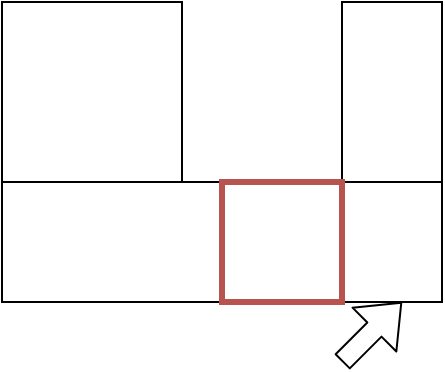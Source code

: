 <mxfile version="13.9.2" type="github">
  <diagram id="SNSVXGH9BnDzPArwe3A-" name="Page-1">
    <mxGraphModel dx="810" dy="877" grid="1" gridSize="10" guides="1" tooltips="1" connect="1" arrows="1" fold="1" page="1" pageScale="1" pageWidth="850" pageHeight="1100" math="0" shadow="0">
      <root>
        <mxCell id="0" />
        <mxCell id="1" parent="0" />
        <mxCell id="q5w48iADYFtfR3rQ_fD2-6" value="" style="group" parent="1" vertex="1" connectable="0">
          <mxGeometry x="290" y="510" width="220" height="150" as="geometry" />
        </mxCell>
        <mxCell id="q5w48iADYFtfR3rQ_fD2-1" value="" style="rounded=0;whiteSpace=wrap;html=1;" parent="q5w48iADYFtfR3rQ_fD2-6" vertex="1">
          <mxGeometry y="90" width="220" height="60" as="geometry" />
        </mxCell>
        <mxCell id="q5w48iADYFtfR3rQ_fD2-2" value="" style="rounded=0;whiteSpace=wrap;html=1;" parent="q5w48iADYFtfR3rQ_fD2-6" vertex="1">
          <mxGeometry x="170" width="50" height="90" as="geometry" />
        </mxCell>
        <mxCell id="q5w48iADYFtfR3rQ_fD2-4" value="" style="rounded=0;whiteSpace=wrap;html=1;" parent="q5w48iADYFtfR3rQ_fD2-6" vertex="1">
          <mxGeometry width="90" height="90" as="geometry" />
        </mxCell>
        <mxCell id="57GNbXsHqVFu7rd3hSPP-3" value="" style="rounded=0;whiteSpace=wrap;html=1;strokeColor=#b85450;fillColor=none;strokeWidth=3;" parent="q5w48iADYFtfR3rQ_fD2-6" vertex="1">
          <mxGeometry x="110" y="90" width="60" height="60" as="geometry" />
        </mxCell>
        <mxCell id="7JbKkaQA1GK2c_iS6zvy-1" value="" style="shape=flexArrow;endArrow=classic;html=1;" edge="1" parent="1">
          <mxGeometry width="50" height="50" relative="1" as="geometry">
            <mxPoint x="460" y="690" as="sourcePoint" />
            <mxPoint x="490" y="660" as="targetPoint" />
          </mxGeometry>
        </mxCell>
      </root>
    </mxGraphModel>
  </diagram>
</mxfile>
